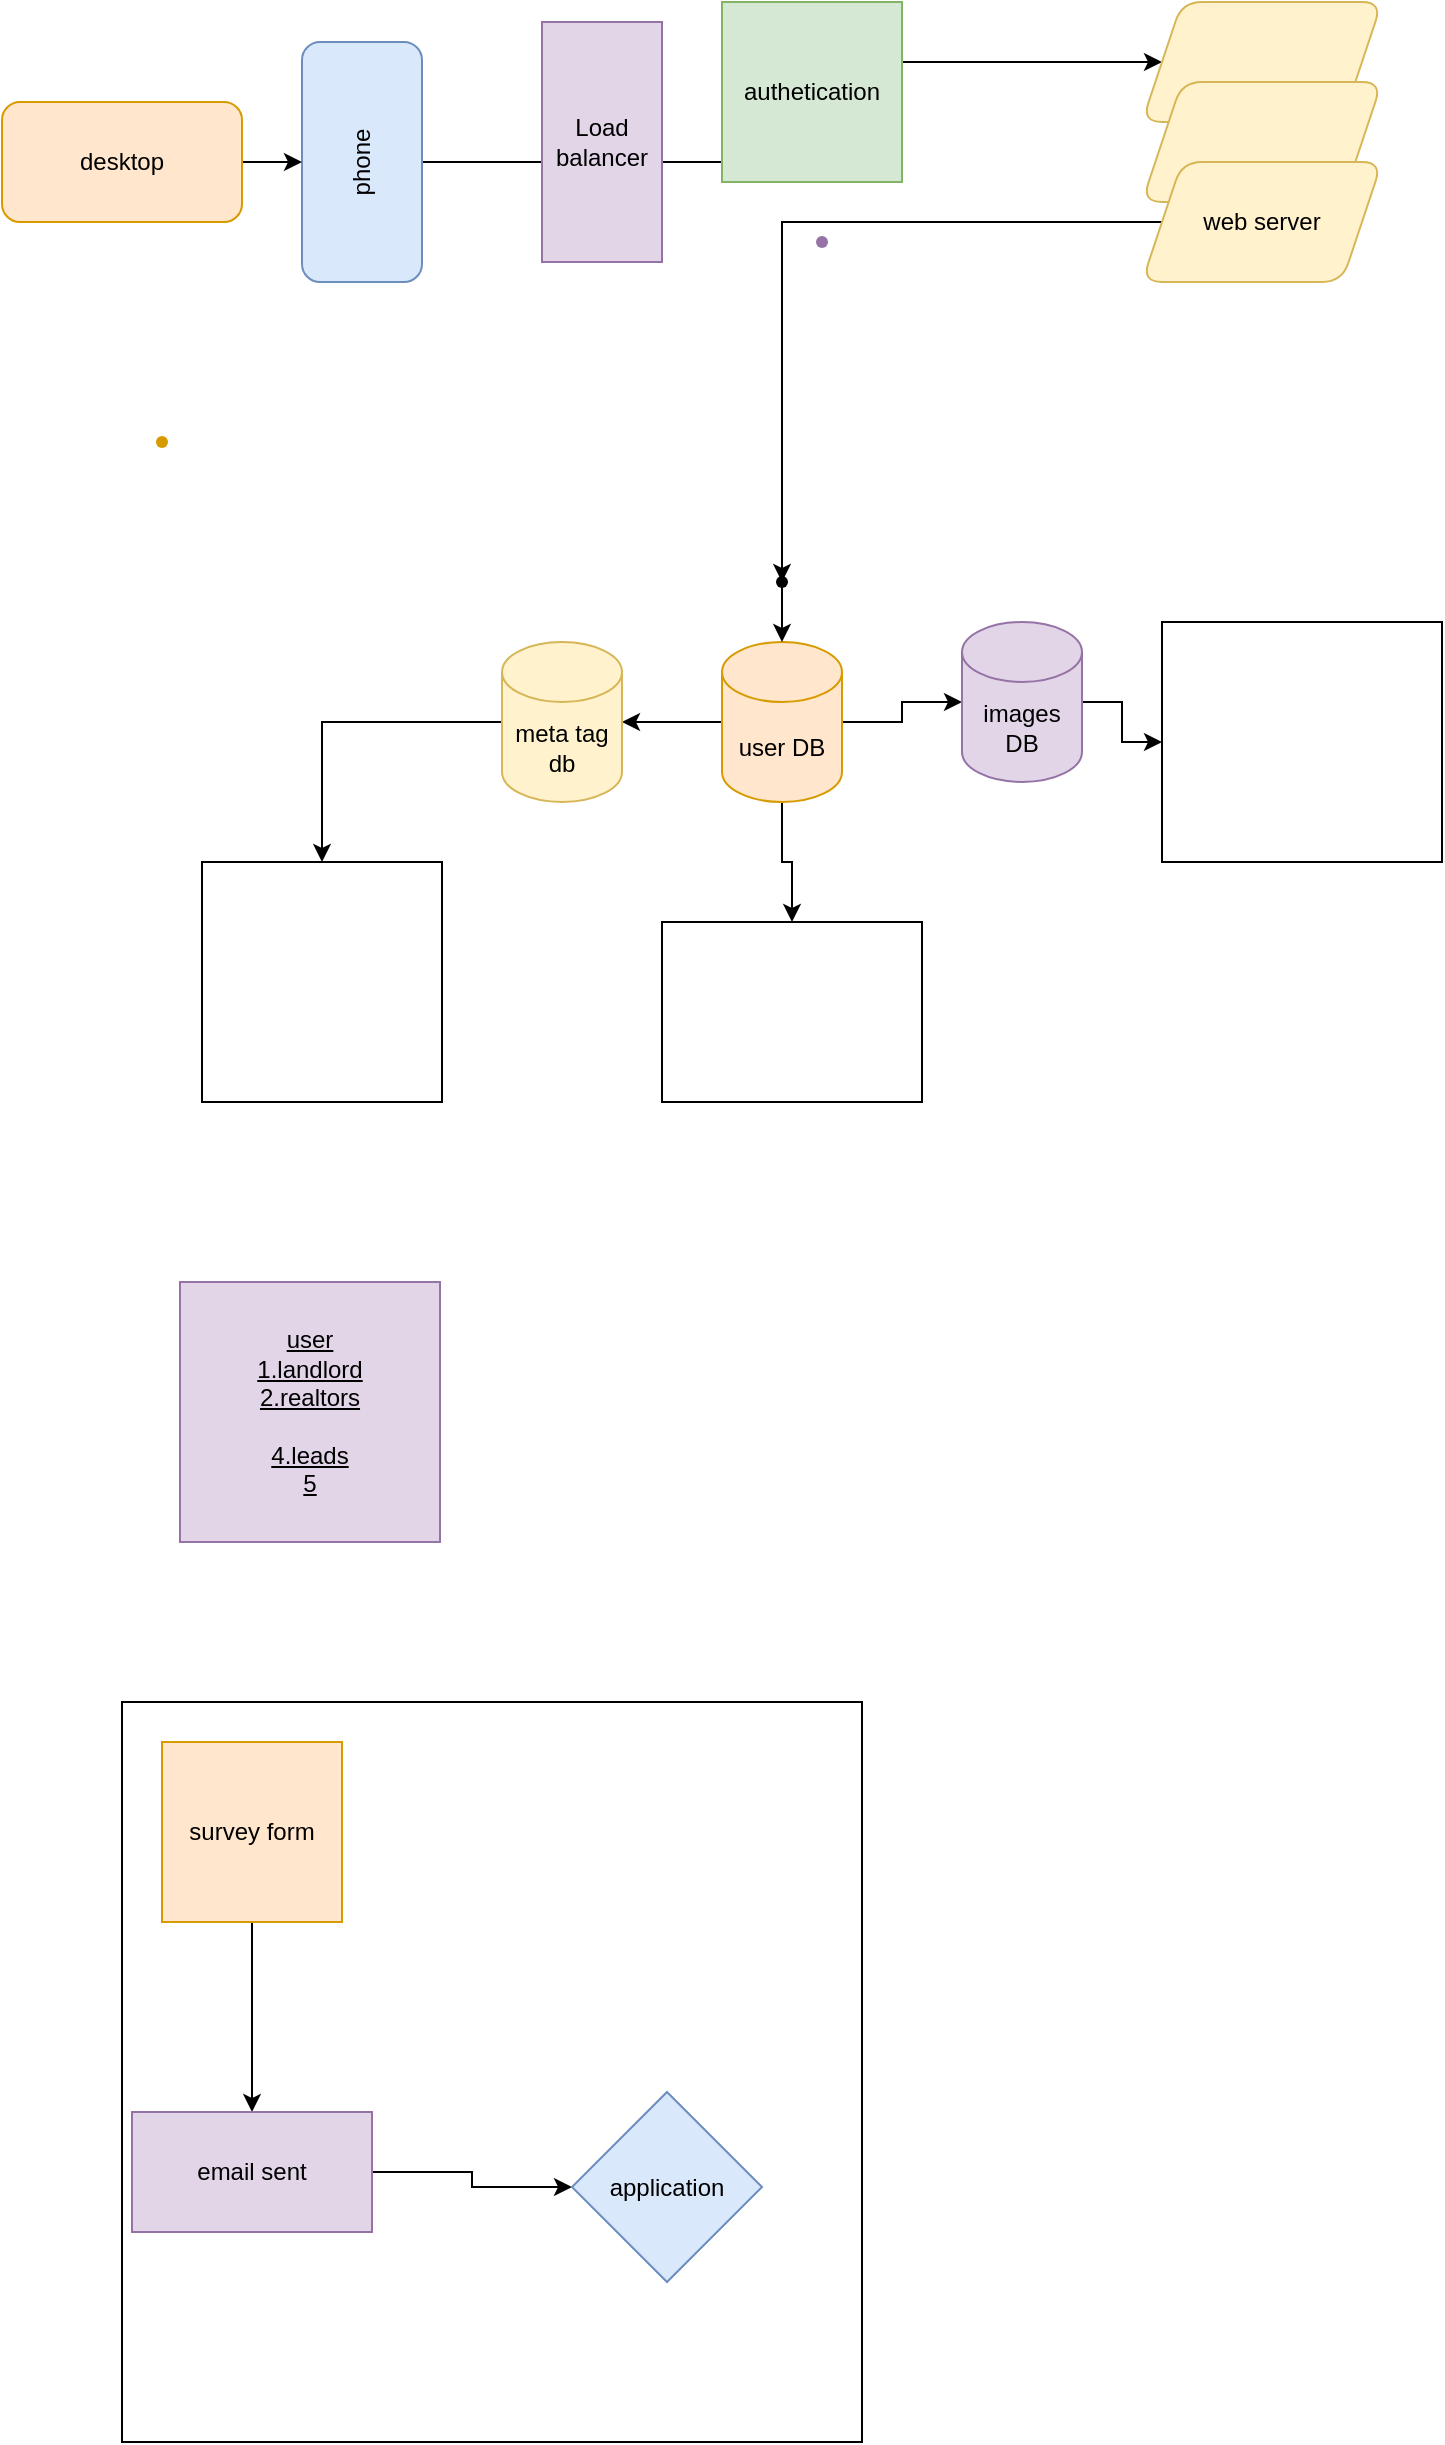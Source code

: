 <mxfile version="24.7.17">
  <diagram name="Page-1" id="EH5a1Qj8Cx54n27qNIUy">
    <mxGraphModel dx="1645" dy="445" grid="1" gridSize="10" guides="1" tooltips="1" connect="1" arrows="1" fold="1" page="1" pageScale="1" pageWidth="850" pageHeight="1100" math="0" shadow="0">
      <root>
        <mxCell id="0" />
        <mxCell id="1" parent="0" />
        <mxCell id="-kl_pbeFkhA-RbGxBzvX-4" value="" style="edgeStyle=orthogonalEdgeStyle;rounded=0;orthogonalLoop=1;jettySize=auto;html=1;" edge="1" parent="1" source="-kl_pbeFkhA-RbGxBzvX-2" target="-kl_pbeFkhA-RbGxBzvX-3">
          <mxGeometry relative="1" as="geometry" />
        </mxCell>
        <mxCell id="-kl_pbeFkhA-RbGxBzvX-2" value="phone" style="rounded=1;whiteSpace=wrap;html=1;rotation=-90;fillColor=#dae8fc;strokeColor=#6c8ebf;" vertex="1" parent="1">
          <mxGeometry x="80" y="90" width="120" height="60" as="geometry" />
        </mxCell>
        <mxCell id="-kl_pbeFkhA-RbGxBzvX-3" value="" style="shape=parallelogram;perimeter=parallelogramPerimeter;whiteSpace=wrap;html=1;fixedSize=1;rounded=1;fillColor=#fff2cc;strokeColor=#d6b656;" vertex="1" parent="1">
          <mxGeometry x="530" y="40" width="120" height="60" as="geometry" />
        </mxCell>
        <mxCell id="-kl_pbeFkhA-RbGxBzvX-5" value="" style="shape=parallelogram;perimeter=parallelogramPerimeter;whiteSpace=wrap;html=1;fixedSize=1;rounded=1;fillColor=#fff2cc;strokeColor=#d6b656;" vertex="1" parent="1">
          <mxGeometry x="530" y="80" width="120" height="60" as="geometry" />
        </mxCell>
        <mxCell id="-kl_pbeFkhA-RbGxBzvX-8" value="" style="edgeStyle=orthogonalEdgeStyle;rounded=0;orthogonalLoop=1;jettySize=auto;html=1;" edge="1" parent="1" source="-kl_pbeFkhA-RbGxBzvX-6" target="-kl_pbeFkhA-RbGxBzvX-7">
          <mxGeometry relative="1" as="geometry" />
        </mxCell>
        <mxCell id="-kl_pbeFkhA-RbGxBzvX-6" value="web server" style="shape=parallelogram;perimeter=parallelogramPerimeter;whiteSpace=wrap;html=1;fixedSize=1;rounded=1;fillColor=#fff2cc;strokeColor=#d6b656;" vertex="1" parent="1">
          <mxGeometry x="530" y="120" width="120" height="60" as="geometry" />
        </mxCell>
        <mxCell id="-kl_pbeFkhA-RbGxBzvX-7" value="" style="shape=waypoint;sketch=0;size=6;pointerEvents=1;points=[];fillColor=default;resizable=0;rotatable=0;perimeter=centerPerimeter;snapToPoint=1;rounded=1;" vertex="1" parent="1">
          <mxGeometry x="340" y="320" width="20" height="20" as="geometry" />
        </mxCell>
        <mxCell id="-kl_pbeFkhA-RbGxBzvX-17" value="" style="edgeStyle=orthogonalEdgeStyle;rounded=0;orthogonalLoop=1;jettySize=auto;html=1;" edge="1" parent="1" source="-kl_pbeFkhA-RbGxBzvX-9" target="-kl_pbeFkhA-RbGxBzvX-16">
          <mxGeometry relative="1" as="geometry" />
        </mxCell>
        <mxCell id="-kl_pbeFkhA-RbGxBzvX-19" value="" style="edgeStyle=orthogonalEdgeStyle;rounded=0;orthogonalLoop=1;jettySize=auto;html=1;" edge="1" parent="1" source="-kl_pbeFkhA-RbGxBzvX-9" target="-kl_pbeFkhA-RbGxBzvX-11">
          <mxGeometry relative="1" as="geometry" />
        </mxCell>
        <mxCell id="-kl_pbeFkhA-RbGxBzvX-20" value="" style="edgeStyle=orthogonalEdgeStyle;rounded=0;orthogonalLoop=1;jettySize=auto;html=1;" edge="1" parent="1" source="-kl_pbeFkhA-RbGxBzvX-9" target="-kl_pbeFkhA-RbGxBzvX-10">
          <mxGeometry relative="1" as="geometry" />
        </mxCell>
        <mxCell id="-kl_pbeFkhA-RbGxBzvX-9" value="user DB" style="shape=cylinder3;whiteSpace=wrap;html=1;boundedLbl=1;backgroundOutline=1;size=15;fillColor=#ffe6cc;strokeColor=#d79b00;" vertex="1" parent="1">
          <mxGeometry x="320" y="360" width="60" height="80" as="geometry" />
        </mxCell>
        <mxCell id="-kl_pbeFkhA-RbGxBzvX-15" value="" style="edgeStyle=orthogonalEdgeStyle;rounded=0;orthogonalLoop=1;jettySize=auto;html=1;" edge="1" parent="1" source="-kl_pbeFkhA-RbGxBzvX-10" target="-kl_pbeFkhA-RbGxBzvX-14">
          <mxGeometry relative="1" as="geometry" />
        </mxCell>
        <mxCell id="-kl_pbeFkhA-RbGxBzvX-10" value="meta tag db" style="shape=cylinder3;whiteSpace=wrap;html=1;boundedLbl=1;backgroundOutline=1;size=15;fillColor=#fff2cc;strokeColor=#d6b656;" vertex="1" parent="1">
          <mxGeometry x="210" y="360" width="60" height="80" as="geometry" />
        </mxCell>
        <mxCell id="-kl_pbeFkhA-RbGxBzvX-22" value="" style="edgeStyle=orthogonalEdgeStyle;rounded=0;orthogonalLoop=1;jettySize=auto;html=1;" edge="1" parent="1" source="-kl_pbeFkhA-RbGxBzvX-11" target="-kl_pbeFkhA-RbGxBzvX-21">
          <mxGeometry relative="1" as="geometry" />
        </mxCell>
        <mxCell id="-kl_pbeFkhA-RbGxBzvX-11" value="images DB" style="shape=cylinder3;whiteSpace=wrap;html=1;boundedLbl=1;backgroundOutline=1;size=15;fillColor=#e1d5e7;strokeColor=#9673a6;" vertex="1" parent="1">
          <mxGeometry x="440" y="350" width="60" height="80" as="geometry" />
        </mxCell>
        <mxCell id="-kl_pbeFkhA-RbGxBzvX-30" value="" style="edgeStyle=orthogonalEdgeStyle;rounded=0;orthogonalLoop=1;jettySize=auto;html=1;" edge="1" parent="1" source="-kl_pbeFkhA-RbGxBzvX-13" target="-kl_pbeFkhA-RbGxBzvX-2">
          <mxGeometry relative="1" as="geometry" />
        </mxCell>
        <mxCell id="-kl_pbeFkhA-RbGxBzvX-13" value="desktop" style="rounded=1;whiteSpace=wrap;html=1;fillColor=#ffe6cc;strokeColor=#d79b00;" vertex="1" parent="1">
          <mxGeometry x="-40" y="90" width="120" height="60" as="geometry" />
        </mxCell>
        <mxCell id="-kl_pbeFkhA-RbGxBzvX-14" value="" style="whiteSpace=wrap;html=1;" vertex="1" parent="1">
          <mxGeometry x="60" y="470" width="120" height="120" as="geometry" />
        </mxCell>
        <mxCell id="-kl_pbeFkhA-RbGxBzvX-16" value="" style="whiteSpace=wrap;html=1;" vertex="1" parent="1">
          <mxGeometry x="290" y="500" width="130" height="90" as="geometry" />
        </mxCell>
        <mxCell id="-kl_pbeFkhA-RbGxBzvX-18" value="Load balancer" style="rounded=0;whiteSpace=wrap;html=1;direction=south;fillColor=#e1d5e7;strokeColor=#9673a6;" vertex="1" parent="1">
          <mxGeometry x="230" y="50" width="60" height="120" as="geometry" />
        </mxCell>
        <mxCell id="-kl_pbeFkhA-RbGxBzvX-21" value="" style="whiteSpace=wrap;html=1;" vertex="1" parent="1">
          <mxGeometry x="540" y="350" width="140" height="120" as="geometry" />
        </mxCell>
        <mxCell id="-kl_pbeFkhA-RbGxBzvX-25" value="" style="shape=waypoint;sketch=0;size=6;pointerEvents=1;points=[];fillColor=#ffe6cc;resizable=0;rotatable=0;perimeter=centerPerimeter;snapToPoint=1;strokeColor=#d79b00;rounded=1;" vertex="1" parent="1">
          <mxGeometry x="30" y="250" width="20" height="20" as="geometry" />
        </mxCell>
        <mxCell id="-kl_pbeFkhA-RbGxBzvX-28" value="" style="shape=waypoint;sketch=0;size=6;pointerEvents=1;points=[];fillColor=#e1d5e7;resizable=0;rotatable=0;perimeter=centerPerimeter;snapToPoint=1;strokeColor=#9673a6;" vertex="1" parent="1">
          <mxGeometry x="360" y="150" width="20" height="20" as="geometry" />
        </mxCell>
        <mxCell id="-kl_pbeFkhA-RbGxBzvX-31" value="authetication" style="whiteSpace=wrap;html=1;aspect=fixed;fillColor=#d5e8d4;strokeColor=#82b366;" vertex="1" parent="1">
          <mxGeometry x="320" y="40" width="90" height="90" as="geometry" />
        </mxCell>
        <mxCell id="-kl_pbeFkhA-RbGxBzvX-32" style="edgeStyle=orthogonalEdgeStyle;rounded=0;orthogonalLoop=1;jettySize=auto;html=1;entryX=0.5;entryY=0;entryDx=0;entryDy=0;entryPerimeter=0;" edge="1" parent="1" source="-kl_pbeFkhA-RbGxBzvX-7" target="-kl_pbeFkhA-RbGxBzvX-9">
          <mxGeometry relative="1" as="geometry" />
        </mxCell>
        <mxCell id="-kl_pbeFkhA-RbGxBzvX-33" value="&lt;u&gt;user&lt;/u&gt;&lt;div&gt;&lt;u&gt;1.landlord&lt;/u&gt;&lt;/div&gt;&lt;div&gt;&lt;u&gt;2.realtors&lt;/u&gt;&lt;/div&gt;&lt;div&gt;&lt;br&gt;&lt;/div&gt;&lt;div&gt;&lt;u&gt;4.leads&lt;/u&gt;&lt;/div&gt;&lt;div&gt;&lt;u&gt;5&lt;/u&gt;&lt;/div&gt;" style="whiteSpace=wrap;html=1;aspect=fixed;fillColor=#e1d5e7;strokeColor=#9673a6;" vertex="1" parent="1">
          <mxGeometry x="49" y="680" width="130" height="130" as="geometry" />
        </mxCell>
        <mxCell id="-kl_pbeFkhA-RbGxBzvX-34" value="" style="whiteSpace=wrap;html=1;aspect=fixed;" vertex="1" parent="1">
          <mxGeometry x="20" y="890" width="370" height="370" as="geometry" />
        </mxCell>
        <mxCell id="-kl_pbeFkhA-RbGxBzvX-37" value="" style="edgeStyle=orthogonalEdgeStyle;rounded=0;orthogonalLoop=1;jettySize=auto;html=1;" edge="1" parent="1" source="-kl_pbeFkhA-RbGxBzvX-35" target="-kl_pbeFkhA-RbGxBzvX-36">
          <mxGeometry relative="1" as="geometry" />
        </mxCell>
        <mxCell id="-kl_pbeFkhA-RbGxBzvX-35" value="survey form" style="whiteSpace=wrap;html=1;aspect=fixed;fillColor=#ffe6cc;strokeColor=#d79b00;" vertex="1" parent="1">
          <mxGeometry x="40" y="910" width="90" height="90" as="geometry" />
        </mxCell>
        <mxCell id="-kl_pbeFkhA-RbGxBzvX-39" value="" style="edgeStyle=orthogonalEdgeStyle;rounded=0;orthogonalLoop=1;jettySize=auto;html=1;" edge="1" parent="1" source="-kl_pbeFkhA-RbGxBzvX-36" target="-kl_pbeFkhA-RbGxBzvX-38">
          <mxGeometry relative="1" as="geometry" />
        </mxCell>
        <mxCell id="-kl_pbeFkhA-RbGxBzvX-36" value="email sent" style="whiteSpace=wrap;html=1;fillColor=#e1d5e7;strokeColor=#9673a6;" vertex="1" parent="1">
          <mxGeometry x="25" y="1095" width="120" height="60" as="geometry" />
        </mxCell>
        <mxCell id="-kl_pbeFkhA-RbGxBzvX-38" value="application" style="rhombus;whiteSpace=wrap;html=1;fillColor=#dae8fc;strokeColor=#6c8ebf;" vertex="1" parent="1">
          <mxGeometry x="245" y="1085" width="95" height="95" as="geometry" />
        </mxCell>
      </root>
    </mxGraphModel>
  </diagram>
</mxfile>
